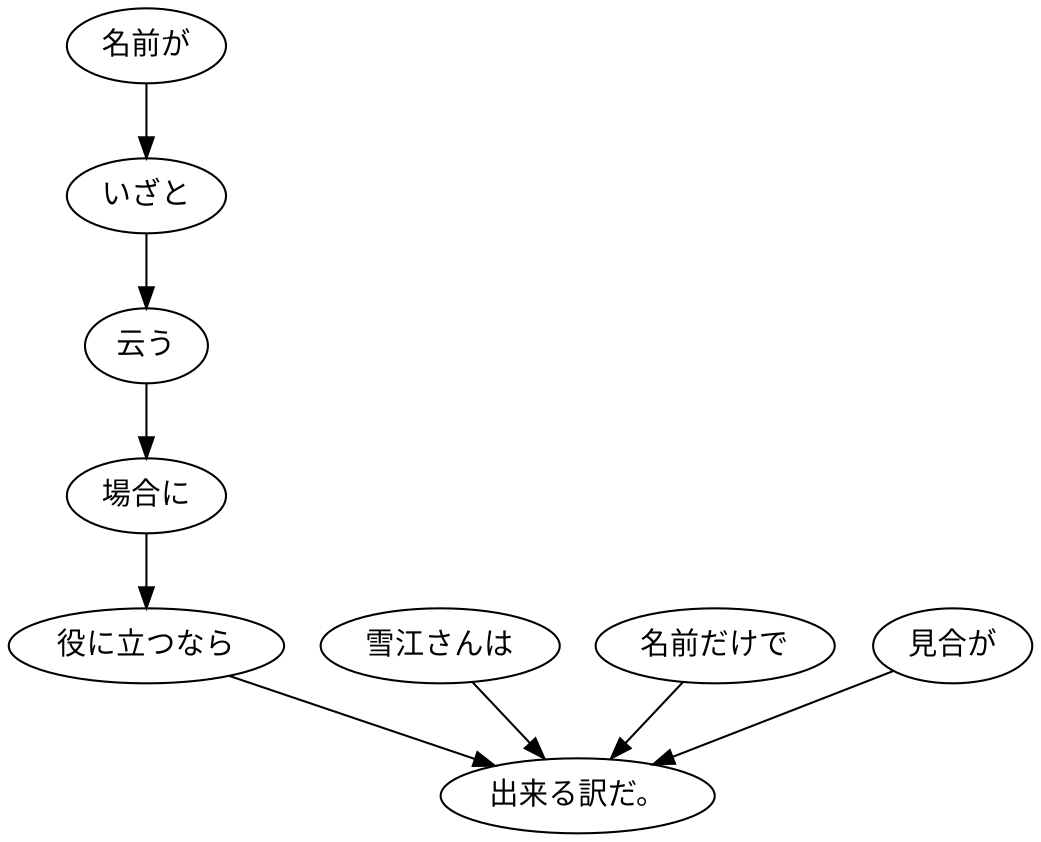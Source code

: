 digraph graph7402 {
	node0 [label="名前が"];
	node1 [label="いざと"];
	node2 [label="云う"];
	node3 [label="場合に"];
	node4 [label="役に立つなら"];
	node5 [label="雪江さんは"];
	node6 [label="名前だけで"];
	node7 [label="見合が"];
	node8 [label="出来る訳だ。"];
	node0 -> node1;
	node1 -> node2;
	node2 -> node3;
	node3 -> node4;
	node4 -> node8;
	node5 -> node8;
	node6 -> node8;
	node7 -> node8;
}
